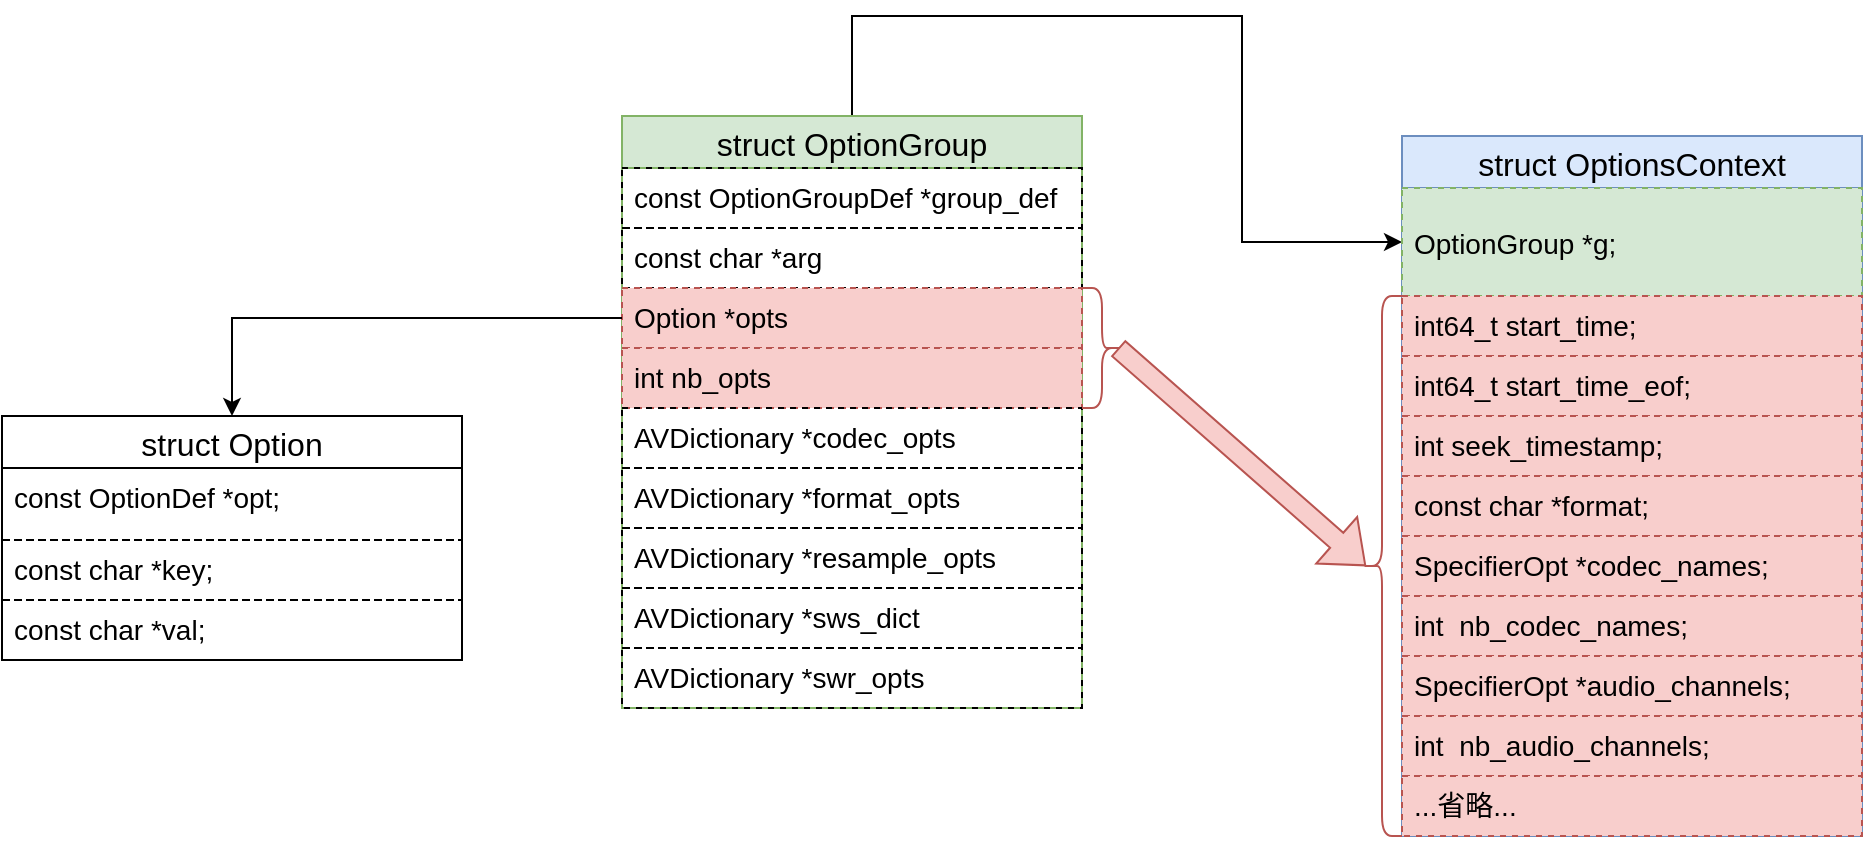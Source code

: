 <mxfile version="20.2.3" type="device"><diagram id="CCSkUD4YMc4SreTmyc2y" name="第 1 页"><mxGraphModel dx="1915" dy="2034" grid="1" gridSize="10" guides="1" tooltips="1" connect="1" arrows="1" fold="1" page="1" pageScale="1" pageWidth="827" pageHeight="1169" math="0" shadow="0"><root><mxCell id="0"/><mxCell id="1" parent="0"/><mxCell id="A7w4Q1BX26Ra-v9CBffq-26" style="edgeStyle=orthogonalEdgeStyle;rounded=0;orthogonalLoop=1;jettySize=auto;html=1;entryX=0;entryY=0.5;entryDx=0;entryDy=0;" parent="1" source="rfbEVa7UfeJcg090vzXH-10" target="A7w4Q1BX26Ra-v9CBffq-15" edge="1"><mxGeometry relative="1" as="geometry"><Array as="points"><mxPoint x="835" y="-180"/><mxPoint x="1030" y="-180"/><mxPoint x="1030" y="-67"/></Array></mxGeometry></mxCell><mxCell id="rfbEVa7UfeJcg090vzXH-10" value="struct OptionGroup" style="swimlane;fontStyle=0;childLayout=stackLayout;horizontal=1;startSize=26;horizontalStack=0;resizeParent=1;resizeParentMax=0;resizeLast=0;collapsible=1;marginBottom=0;align=center;fontSize=16;strokeColor=#82b366;fillColor=#d5e8d4;fillStyle=auto;rounded=0;shadow=0;glass=0;sketch=0;swimlaneFillColor=none;" parent="1" vertex="1"><mxGeometry x="720" y="-130" width="230" height="296" as="geometry"><mxRectangle x="140" y="310" width="160" height="30" as="alternateBounds"/></mxGeometry></mxCell><mxCell id="rfbEVa7UfeJcg090vzXH-11" value="const OptionGroupDef *group_def" style="text;strokeColor=default;fillColor=none;spacingLeft=4;spacingRight=4;overflow=hidden;rotatable=0;points=[[0,0.5],[1,0.5]];portConstraint=eastwest;fontSize=14;labelBackgroundColor=none;labelBorderColor=none;dashed=1;" parent="rfbEVa7UfeJcg090vzXH-10" vertex="1"><mxGeometry y="26" width="230" height="30" as="geometry"/></mxCell><mxCell id="rfbEVa7UfeJcg090vzXH-12" value="const char *arg" style="text;strokeColor=default;fillColor=none;spacingLeft=4;spacingRight=4;overflow=hidden;rotatable=0;points=[[0,0.5],[1,0.5]];portConstraint=eastwest;fontSize=14;dashed=1;" parent="rfbEVa7UfeJcg090vzXH-10" vertex="1"><mxGeometry y="56" width="230" height="30" as="geometry"/></mxCell><mxCell id="rfbEVa7UfeJcg090vzXH-13" value="Option *opts" style="text;strokeColor=#b85450;fillColor=#f8cecc;spacingLeft=4;spacingRight=4;overflow=hidden;rotatable=0;points=[[0,0.5],[1,0.5]];portConstraint=eastwest;fontSize=14;dashed=1;" parent="rfbEVa7UfeJcg090vzXH-10" vertex="1"><mxGeometry y="86" width="230" height="30" as="geometry"/></mxCell><mxCell id="rfbEVa7UfeJcg090vzXH-14" value="int  nb_opts" style="text;strokeColor=#b85450;fillColor=#f8cecc;spacingLeft=4;spacingRight=4;overflow=hidden;rotatable=0;points=[[0,0.5],[1,0.5]];portConstraint=eastwest;fontSize=14;dashed=1;" parent="rfbEVa7UfeJcg090vzXH-10" vertex="1"><mxGeometry y="116" width="230" height="30" as="geometry"/></mxCell><mxCell id="rfbEVa7UfeJcg090vzXH-15" value="AVDictionary *codec_opts" style="text;strokeColor=default;fillColor=none;spacingLeft=4;spacingRight=4;overflow=hidden;rotatable=0;points=[[0,0.5],[1,0.5]];portConstraint=eastwest;fontSize=14;dashed=1;" parent="rfbEVa7UfeJcg090vzXH-10" vertex="1"><mxGeometry y="146" width="230" height="30" as="geometry"/></mxCell><mxCell id="rfbEVa7UfeJcg090vzXH-16" value="AVDictionary *format_opts" style="text;strokeColor=default;fillColor=none;spacingLeft=4;spacingRight=4;overflow=hidden;rotatable=0;points=[[0,0.5],[1,0.5]];portConstraint=eastwest;fontSize=14;dashed=1;" parent="rfbEVa7UfeJcg090vzXH-10" vertex="1"><mxGeometry y="176" width="230" height="30" as="geometry"/></mxCell><mxCell id="rfbEVa7UfeJcg090vzXH-17" value="AVDictionary *resample_opts" style="text;strokeColor=default;fillColor=none;spacingLeft=4;spacingRight=4;overflow=hidden;rotatable=0;points=[[0,0.5],[1,0.5]];portConstraint=eastwest;fontSize=14;dashed=1;" parent="rfbEVa7UfeJcg090vzXH-10" vertex="1"><mxGeometry y="206" width="230" height="30" as="geometry"/></mxCell><mxCell id="rfbEVa7UfeJcg090vzXH-18" value="AVDictionary *sws_dict&#10;" style="text;strokeColor=default;fillColor=none;spacingLeft=4;spacingRight=4;overflow=hidden;rotatable=0;points=[[0,0.5],[1,0.5]];portConstraint=eastwest;fontSize=14;dashed=1;" parent="rfbEVa7UfeJcg090vzXH-10" vertex="1"><mxGeometry y="236" width="230" height="30" as="geometry"/></mxCell><mxCell id="rfbEVa7UfeJcg090vzXH-19" value="AVDictionary *swr_opts" style="text;strokeColor=default;fillColor=none;spacingLeft=4;spacingRight=4;overflow=hidden;rotatable=0;points=[[0,0.5],[1,0.5]];portConstraint=eastwest;fontSize=14;dashed=1;" parent="rfbEVa7UfeJcg090vzXH-10" vertex="1"><mxGeometry y="266" width="230" height="30" as="geometry"/></mxCell><mxCell id="A7w4Q1BX26Ra-v9CBffq-1" value="struct Option" style="swimlane;fontStyle=0;childLayout=stackLayout;horizontal=1;startSize=26;horizontalStack=0;resizeParent=1;resizeParentMax=0;resizeLast=0;collapsible=1;marginBottom=0;align=center;fontSize=16;fillStyle=auto;rounded=0;shadow=0;glass=0;sketch=0;swimlaneFillColor=none;" parent="1" vertex="1"><mxGeometry x="410" y="20" width="230" height="122" as="geometry"><mxRectangle x="140" y="310" width="160" height="30" as="alternateBounds"/></mxGeometry></mxCell><mxCell id="A7w4Q1BX26Ra-v9CBffq-2" value="const OptionDef  *opt;" style="text;strokeColor=default;fillColor=none;spacingLeft=4;spacingRight=4;overflow=hidden;rotatable=0;points=[[0,0.5],[1,0.5]];portConstraint=eastwest;fontSize=14;labelBackgroundColor=none;labelBorderColor=none;dashed=1;" parent="A7w4Q1BX26Ra-v9CBffq-1" vertex="1"><mxGeometry y="26" width="230" height="36" as="geometry"/></mxCell><mxCell id="A7w4Q1BX26Ra-v9CBffq-3" value="const char       *key;" style="text;strokeColor=default;fillColor=none;spacingLeft=4;spacingRight=4;overflow=hidden;rotatable=0;points=[[0,0.5],[1,0.5]];portConstraint=eastwest;fontSize=14;dashed=1;" parent="A7w4Q1BX26Ra-v9CBffq-1" vertex="1"><mxGeometry y="62" width="230" height="30" as="geometry"/></mxCell><mxCell id="A7w4Q1BX26Ra-v9CBffq-4" value="const char       *val;" style="text;strokeColor=default;fillColor=none;spacingLeft=4;spacingRight=4;overflow=hidden;rotatable=0;points=[[0,0.5],[1,0.5]];portConstraint=eastwest;fontSize=14;dashed=1;" parent="A7w4Q1BX26Ra-v9CBffq-1" vertex="1"><mxGeometry y="92" width="230" height="30" as="geometry"/></mxCell><mxCell id="A7w4Q1BX26Ra-v9CBffq-12" style="edgeStyle=orthogonalEdgeStyle;rounded=0;orthogonalLoop=1;jettySize=auto;html=1;exitX=0;exitY=0.5;exitDx=0;exitDy=0;entryX=0.5;entryY=0;entryDx=0;entryDy=0;" parent="1" source="rfbEVa7UfeJcg090vzXH-13" target="A7w4Q1BX26Ra-v9CBffq-1" edge="1"><mxGeometry relative="1" as="geometry"/></mxCell><mxCell id="A7w4Q1BX26Ra-v9CBffq-14" value="struct OptionsContext" style="swimlane;fontStyle=0;childLayout=stackLayout;horizontal=1;startSize=26;horizontalStack=0;resizeParent=1;resizeParentMax=0;resizeLast=0;collapsible=1;marginBottom=0;align=center;fontSize=16;strokeColor=#6c8ebf;fillColor=#dae8fc;fillStyle=auto;rounded=0;shadow=0;glass=0;sketch=0;swimlaneFillColor=none;" parent="1" vertex="1"><mxGeometry x="1110" y="-120" width="230" height="350" as="geometry"><mxRectangle x="140" y="310" width="160" height="30" as="alternateBounds"/></mxGeometry></mxCell><mxCell id="A7w4Q1BX26Ra-v9CBffq-15" value="OptionGroup *g;" style="text;strokeColor=#82b366;fillColor=#d5e8d4;spacingLeft=4;spacingRight=4;overflow=hidden;rotatable=0;points=[[0,0.5],[1,0.5]];portConstraint=eastwest;fontSize=14;labelBackgroundColor=none;labelBorderColor=none;dashed=1;align=left;verticalAlign=middle;" parent="A7w4Q1BX26Ra-v9CBffq-14" vertex="1"><mxGeometry y="26" width="230" height="54" as="geometry"/></mxCell><mxCell id="A7w4Q1BX26Ra-v9CBffq-16" value="int64_t start_time;" style="text;strokeColor=#b85450;fillColor=#f8cecc;spacingLeft=4;spacingRight=4;overflow=hidden;rotatable=0;points=[[0,0.5],[1,0.5]];portConstraint=eastwest;fontSize=14;dashed=1;" parent="A7w4Q1BX26Ra-v9CBffq-14" vertex="1"><mxGeometry y="80" width="230" height="30" as="geometry"/></mxCell><mxCell id="A7w4Q1BX26Ra-v9CBffq-17" value="int64_t start_time_eof;" style="text;strokeColor=#b85450;fillColor=#f8cecc;spacingLeft=4;spacingRight=4;overflow=hidden;rotatable=0;points=[[0,0.5],[1,0.5]];portConstraint=eastwest;fontSize=14;dashed=1;" parent="A7w4Q1BX26Ra-v9CBffq-14" vertex="1"><mxGeometry y="110" width="230" height="30" as="geometry"/></mxCell><mxCell id="A7w4Q1BX26Ra-v9CBffq-18" value="int seek_timestamp;" style="text;strokeColor=#b85450;fillColor=#f8cecc;spacingLeft=4;spacingRight=4;overflow=hidden;rotatable=0;points=[[0,0.5],[1,0.5]];portConstraint=eastwest;fontSize=14;dashed=1;" parent="A7w4Q1BX26Ra-v9CBffq-14" vertex="1"><mxGeometry y="140" width="230" height="30" as="geometry"/></mxCell><mxCell id="A7w4Q1BX26Ra-v9CBffq-19" value="const char *format;" style="text;strokeColor=#b85450;fillColor=#f8cecc;spacingLeft=4;spacingRight=4;overflow=hidden;rotatable=0;points=[[0,0.5],[1,0.5]];portConstraint=eastwest;fontSize=14;dashed=1;" parent="A7w4Q1BX26Ra-v9CBffq-14" vertex="1"><mxGeometry y="170" width="230" height="30" as="geometry"/></mxCell><mxCell id="A7w4Q1BX26Ra-v9CBffq-20" value="SpecifierOpt *codec_names;" style="text;strokeColor=#b85450;fillColor=#f8cecc;spacingLeft=4;spacingRight=4;overflow=hidden;rotatable=0;points=[[0,0.5],[1,0.5]];portConstraint=eastwest;fontSize=14;dashed=1;" parent="A7w4Q1BX26Ra-v9CBffq-14" vertex="1"><mxGeometry y="200" width="230" height="30" as="geometry"/></mxCell><mxCell id="A7w4Q1BX26Ra-v9CBffq-21" value="int  nb_codec_names;" style="text;strokeColor=#b85450;fillColor=#f8cecc;spacingLeft=4;spacingRight=4;overflow=hidden;rotatable=0;points=[[0,0.5],[1,0.5]];portConstraint=eastwest;fontSize=14;dashed=1;" parent="A7w4Q1BX26Ra-v9CBffq-14" vertex="1"><mxGeometry y="230" width="230" height="30" as="geometry"/></mxCell><mxCell id="A7w4Q1BX26Ra-v9CBffq-22" value="SpecifierOpt *audio_channels;" style="text;strokeColor=#b85450;fillColor=#f8cecc;spacingLeft=4;spacingRight=4;overflow=hidden;rotatable=0;points=[[0,0.5],[1,0.5]];portConstraint=eastwest;fontSize=14;dashed=1;" parent="A7w4Q1BX26Ra-v9CBffq-14" vertex="1"><mxGeometry y="260" width="230" height="30" as="geometry"/></mxCell><mxCell id="A7w4Q1BX26Ra-v9CBffq-23" value="int  nb_audio_channels;" style="text;strokeColor=#b85450;fillColor=#f8cecc;spacingLeft=4;spacingRight=4;overflow=hidden;rotatable=0;points=[[0,0.5],[1,0.5]];portConstraint=eastwest;fontSize=14;dashed=1;" parent="A7w4Q1BX26Ra-v9CBffq-14" vertex="1"><mxGeometry y="290" width="230" height="30" as="geometry"/></mxCell><mxCell id="A7w4Q1BX26Ra-v9CBffq-24" value="...省略..." style="text;strokeColor=#b85450;fillColor=#f8cecc;spacingLeft=4;spacingRight=4;overflow=hidden;rotatable=0;points=[[0,0.5],[1,0.5]];portConstraint=eastwest;fontSize=14;dashed=1;" parent="A7w4Q1BX26Ra-v9CBffq-14" vertex="1"><mxGeometry y="320" width="230" height="30" as="geometry"/></mxCell><mxCell id="A7w4Q1BX26Ra-v9CBffq-25" value="" style="shape=curlyBracket;whiteSpace=wrap;html=1;rounded=1;rotation=-180;fillColor=#f8cecc;strokeColor=#b85450;" parent="1" vertex="1"><mxGeometry x="950" y="-44" width="20" height="60" as="geometry"/></mxCell><mxCell id="A7w4Q1BX26Ra-v9CBffq-27" value="" style="shape=curlyBracket;whiteSpace=wrap;html=1;rounded=1;rotation=0;fillColor=#f8cecc;strokeColor=#b85450;" parent="1" vertex="1"><mxGeometry x="1090" y="-40" width="20" height="270" as="geometry"/></mxCell><mxCell id="A7w4Q1BX26Ra-v9CBffq-31" value="" style="shape=flexArrow;endArrow=classic;html=1;rounded=0;entryX=0.1;entryY=0.5;entryDx=0;entryDy=0;entryPerimeter=0;exitX=0.1;exitY=0.5;exitDx=0;exitDy=0;exitPerimeter=0;fillColor=#f8cecc;strokeColor=#b85450;" parent="1" source="A7w4Q1BX26Ra-v9CBffq-25" target="A7w4Q1BX26Ra-v9CBffq-27" edge="1"><mxGeometry width="50" height="50" relative="1" as="geometry"><mxPoint x="1000" y="40" as="sourcePoint"/><mxPoint x="1050" y="-10" as="targetPoint"/></mxGeometry></mxCell></root></mxGraphModel></diagram></mxfile>